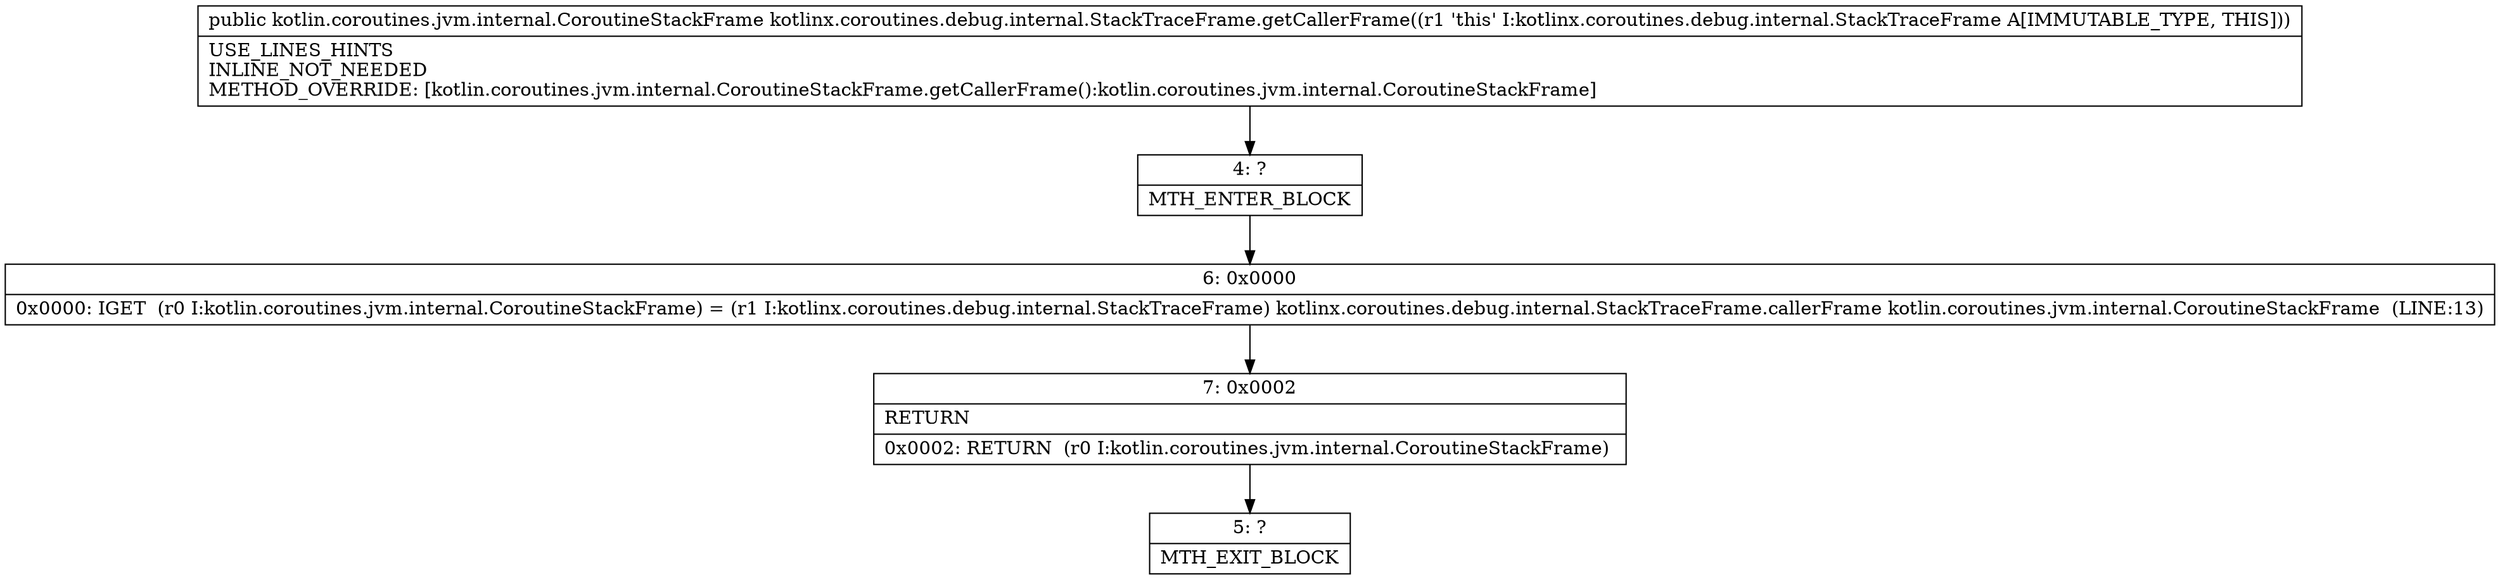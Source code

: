digraph "CFG forkotlinx.coroutines.debug.internal.StackTraceFrame.getCallerFrame()Lkotlin\/coroutines\/jvm\/internal\/CoroutineStackFrame;" {
Node_4 [shape=record,label="{4\:\ ?|MTH_ENTER_BLOCK\l}"];
Node_6 [shape=record,label="{6\:\ 0x0000|0x0000: IGET  (r0 I:kotlin.coroutines.jvm.internal.CoroutineStackFrame) = (r1 I:kotlinx.coroutines.debug.internal.StackTraceFrame) kotlinx.coroutines.debug.internal.StackTraceFrame.callerFrame kotlin.coroutines.jvm.internal.CoroutineStackFrame  (LINE:13)\l}"];
Node_7 [shape=record,label="{7\:\ 0x0002|RETURN\l|0x0002: RETURN  (r0 I:kotlin.coroutines.jvm.internal.CoroutineStackFrame) \l}"];
Node_5 [shape=record,label="{5\:\ ?|MTH_EXIT_BLOCK\l}"];
MethodNode[shape=record,label="{public kotlin.coroutines.jvm.internal.CoroutineStackFrame kotlinx.coroutines.debug.internal.StackTraceFrame.getCallerFrame((r1 'this' I:kotlinx.coroutines.debug.internal.StackTraceFrame A[IMMUTABLE_TYPE, THIS]))  | USE_LINES_HINTS\lINLINE_NOT_NEEDED\lMETHOD_OVERRIDE: [kotlin.coroutines.jvm.internal.CoroutineStackFrame.getCallerFrame():kotlin.coroutines.jvm.internal.CoroutineStackFrame]\l}"];
MethodNode -> Node_4;Node_4 -> Node_6;
Node_6 -> Node_7;
Node_7 -> Node_5;
}

